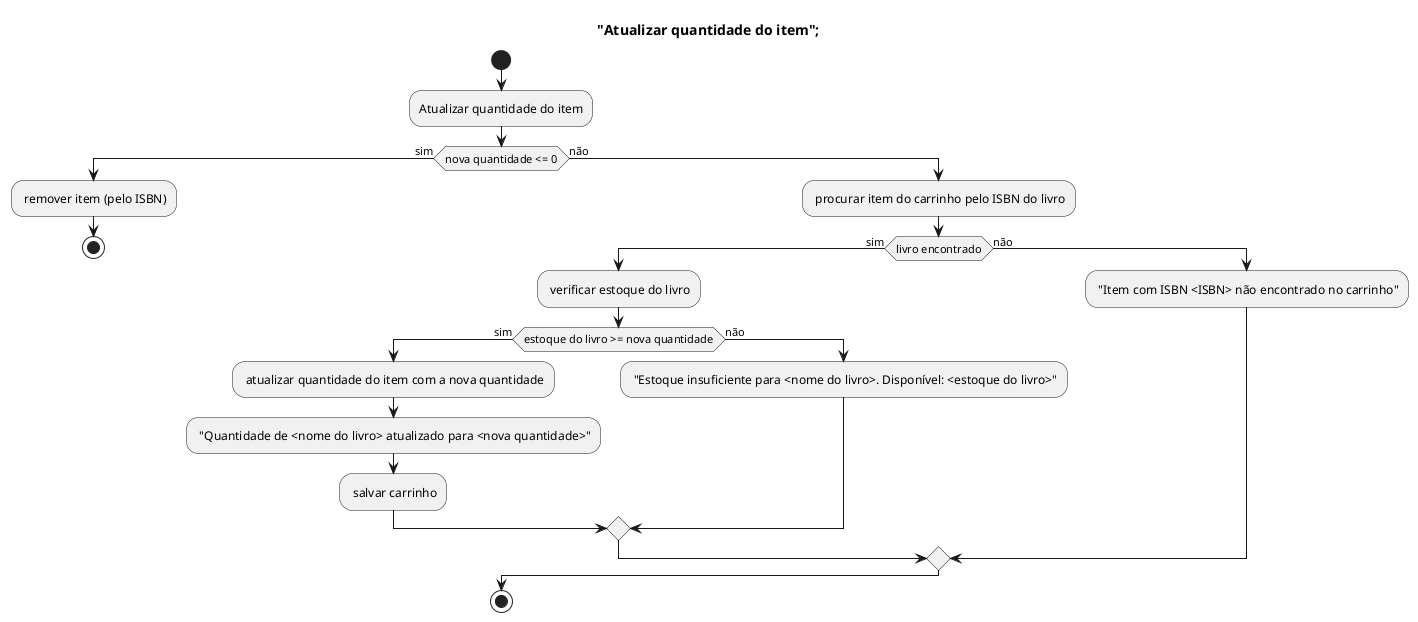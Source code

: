 
@startuml activity2
title "Atualizar quantidade do item";
start
:Atualizar quantidade do item;
if (nova quantidade <= 0) then (sim)
  : remover item (pelo ISBN);
  stop
else (não)
  : procurar item do carrinho pelo ISBN do livro;
  if (livro encontrado) then (sim)
    : verificar estoque do livro;
    if (estoque do livro >= nova quantidade) then (sim)
      : atualizar quantidade do item com a nova quantidade;
      : "Quantidade de <nome do livro> atualizado para <nova quantidade>";
      : salvar carrinho;
    else (não)
      : "Estoque insuficiente para <nome do livro>. Disponível: <estoque do livro>";
    endif
  else (não)
    : "Item com ISBN <ISBN> não encontrado no carrinho";
  endif
endif
stop
@enduml